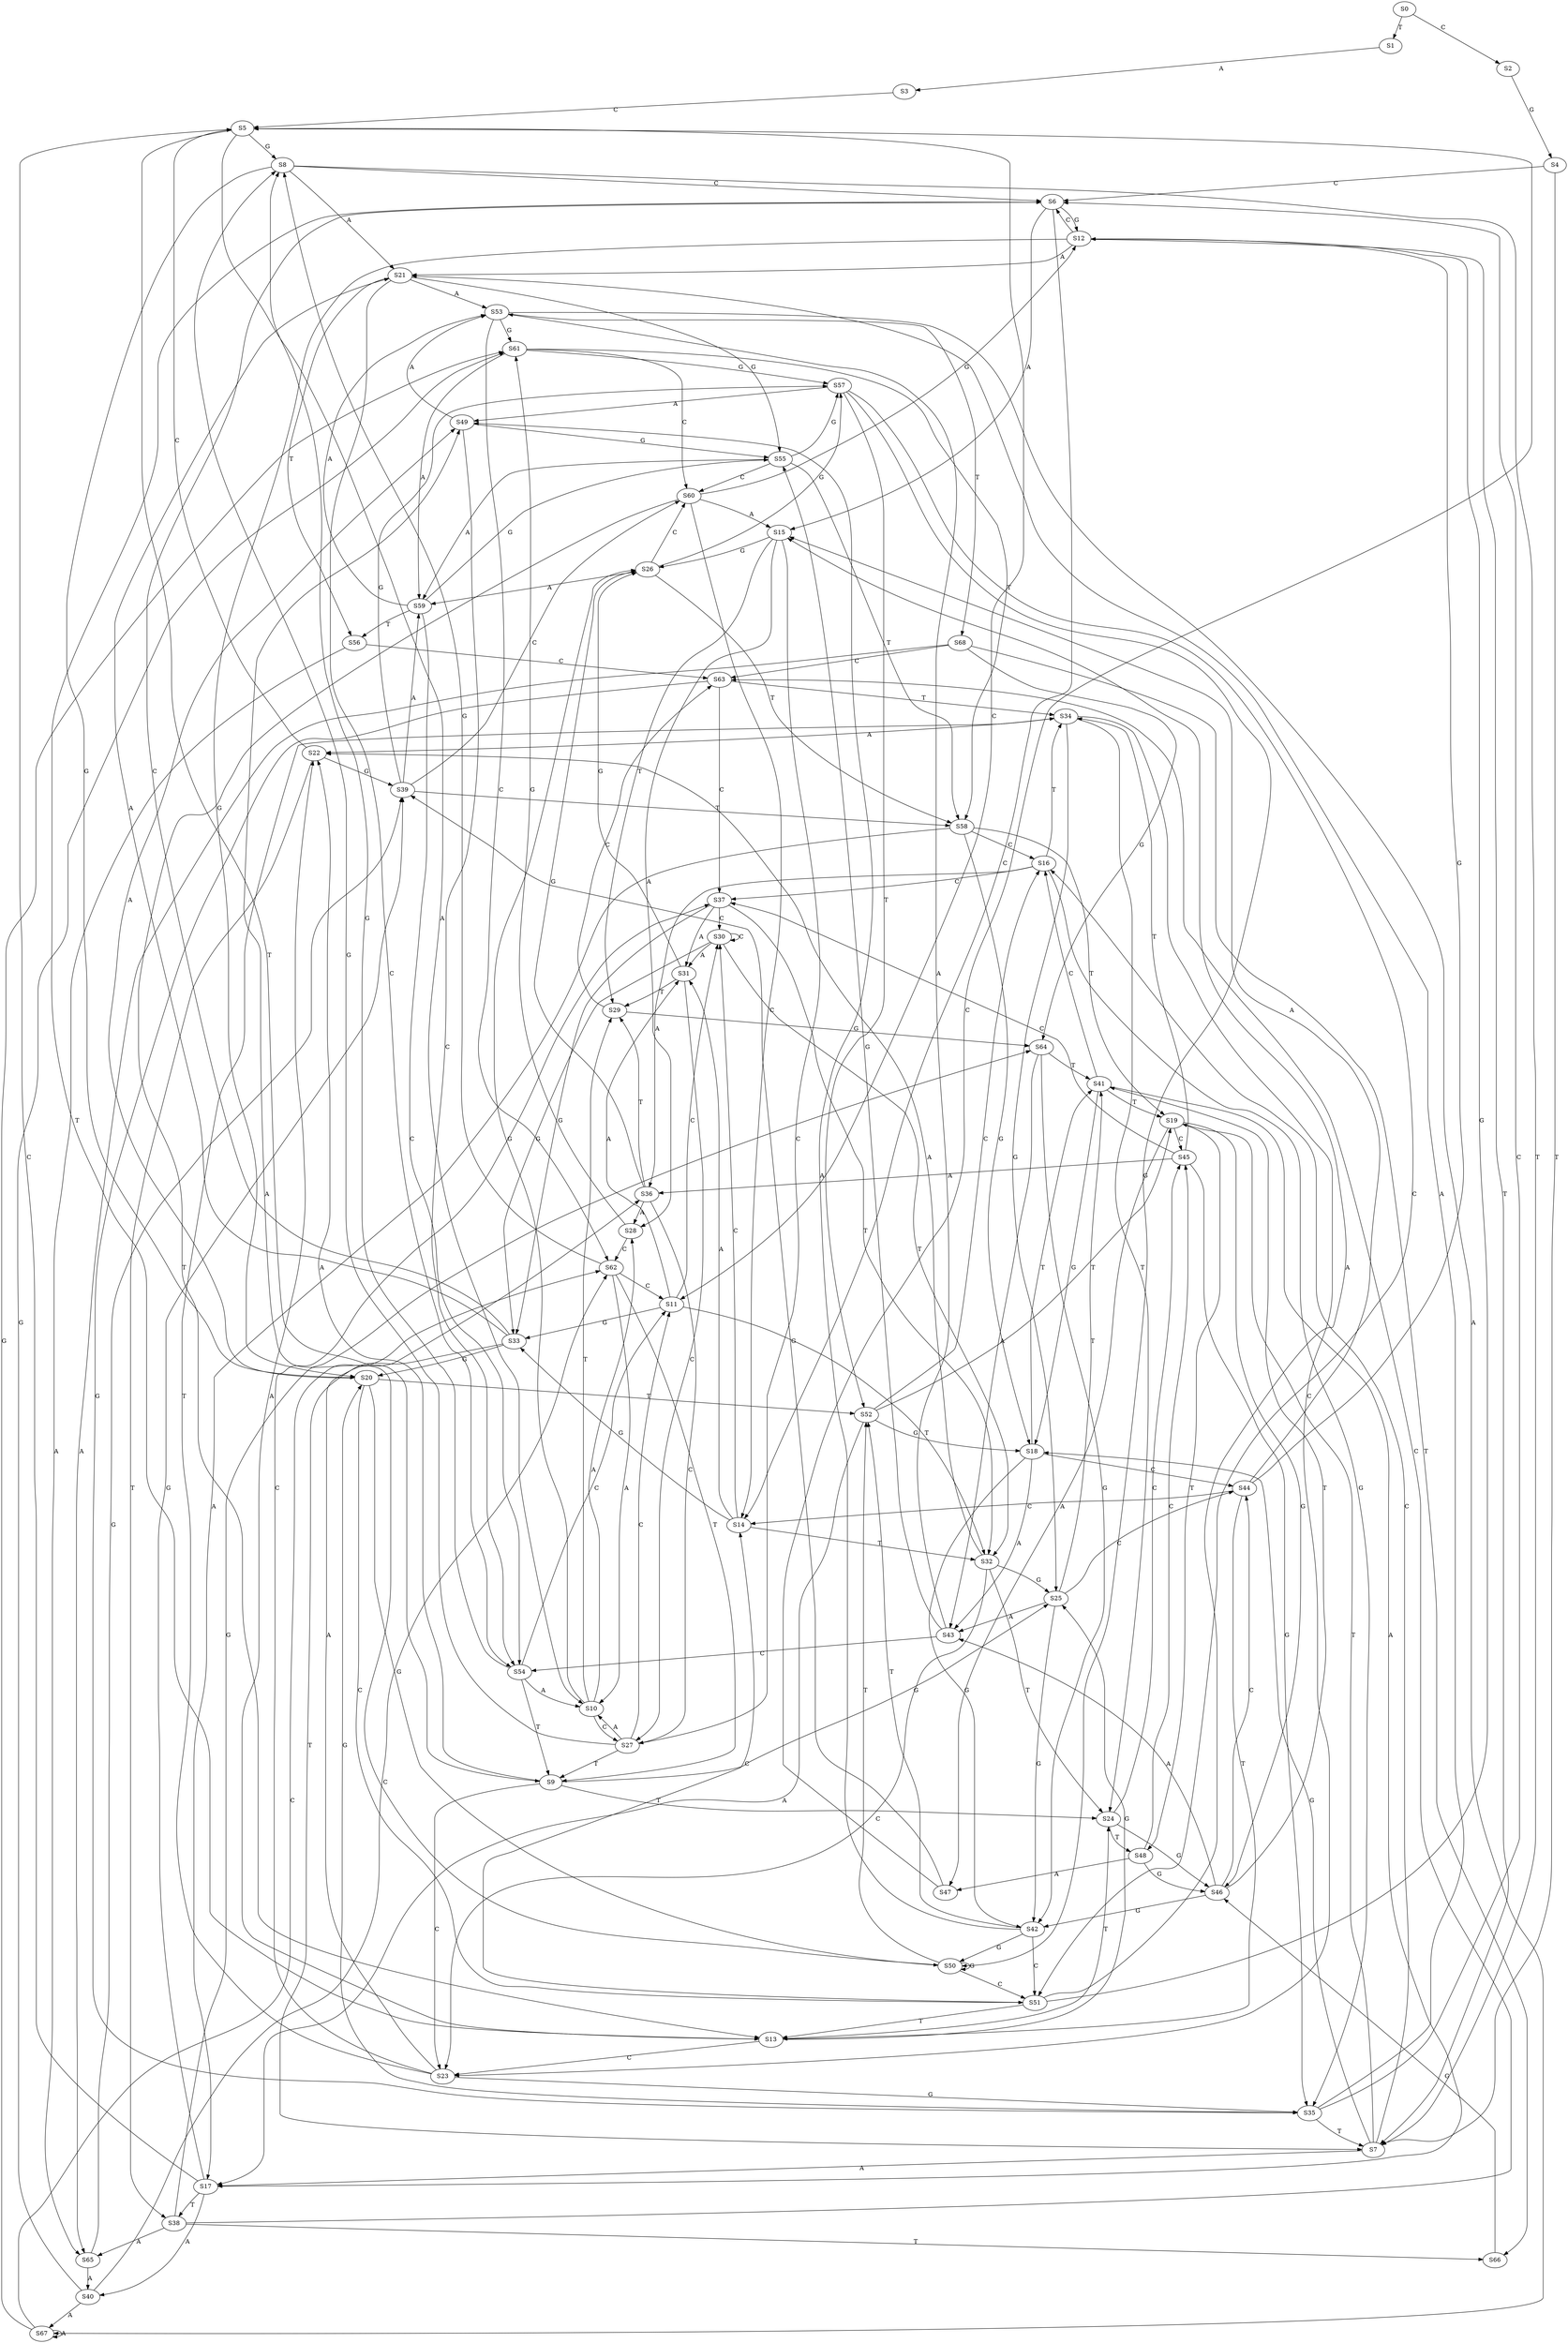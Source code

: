 strict digraph  {
	S0 -> S1 [ label = T ];
	S0 -> S2 [ label = C ];
	S1 -> S3 [ label = A ];
	S2 -> S4 [ label = G ];
	S3 -> S5 [ label = C ];
	S4 -> S6 [ label = C ];
	S4 -> S7 [ label = T ];
	S5 -> S8 [ label = G ];
	S5 -> S9 [ label = T ];
	S5 -> S10 [ label = A ];
	S5 -> S11 [ label = C ];
	S6 -> S12 [ label = G ];
	S6 -> S13 [ label = T ];
	S6 -> S14 [ label = C ];
	S6 -> S15 [ label = A ];
	S7 -> S16 [ label = C ];
	S7 -> S17 [ label = A ];
	S7 -> S18 [ label = G ];
	S7 -> S19 [ label = T ];
	S8 -> S20 [ label = G ];
	S8 -> S21 [ label = A ];
	S8 -> S7 [ label = T ];
	S8 -> S6 [ label = C ];
	S9 -> S22 [ label = A ];
	S9 -> S23 [ label = C ];
	S9 -> S24 [ label = T ];
	S9 -> S25 [ label = G ];
	S10 -> S26 [ label = G ];
	S10 -> S27 [ label = C ];
	S10 -> S28 [ label = A ];
	S10 -> S29 [ label = T ];
	S11 -> S30 [ label = C ];
	S11 -> S31 [ label = A ];
	S11 -> S32 [ label = T ];
	S11 -> S33 [ label = G ];
	S12 -> S20 [ label = G ];
	S12 -> S21 [ label = A ];
	S12 -> S7 [ label = T ];
	S12 -> S6 [ label = C ];
	S13 -> S22 [ label = A ];
	S13 -> S23 [ label = C ];
	S13 -> S24 [ label = T ];
	S13 -> S25 [ label = G ];
	S14 -> S33 [ label = G ];
	S14 -> S31 [ label = A ];
	S14 -> S32 [ label = T ];
	S14 -> S30 [ label = C ];
	S15 -> S26 [ label = G ];
	S15 -> S27 [ label = C ];
	S15 -> S28 [ label = A ];
	S15 -> S29 [ label = T ];
	S16 -> S34 [ label = T ];
	S16 -> S35 [ label = G ];
	S16 -> S36 [ label = A ];
	S16 -> S37 [ label = C ];
	S17 -> S38 [ label = T ];
	S17 -> S39 [ label = G ];
	S17 -> S40 [ label = A ];
	S17 -> S5 [ label = C ];
	S18 -> S41 [ label = T ];
	S18 -> S42 [ label = G ];
	S18 -> S43 [ label = A ];
	S18 -> S44 [ label = C ];
	S19 -> S45 [ label = C ];
	S19 -> S46 [ label = G ];
	S19 -> S47 [ label = A ];
	S19 -> S48 [ label = T ];
	S20 -> S49 [ label = A ];
	S20 -> S50 [ label = G ];
	S20 -> S51 [ label = C ];
	S20 -> S52 [ label = T ];
	S21 -> S53 [ label = A ];
	S21 -> S54 [ label = C ];
	S21 -> S55 [ label = G ];
	S21 -> S56 [ label = T ];
	S22 -> S39 [ label = G ];
	S22 -> S38 [ label = T ];
	S22 -> S5 [ label = C ];
	S23 -> S34 [ label = T ];
	S23 -> S35 [ label = G ];
	S23 -> S37 [ label = C ];
	S23 -> S36 [ label = A ];
	S24 -> S45 [ label = C ];
	S24 -> S48 [ label = T ];
	S24 -> S46 [ label = G ];
	S25 -> S43 [ label = A ];
	S25 -> S44 [ label = C ];
	S25 -> S42 [ label = G ];
	S25 -> S41 [ label = T ];
	S26 -> S57 [ label = G ];
	S26 -> S58 [ label = T ];
	S26 -> S59 [ label = A ];
	S26 -> S60 [ label = C ];
	S27 -> S9 [ label = T ];
	S27 -> S8 [ label = G ];
	S27 -> S10 [ label = A ];
	S27 -> S11 [ label = C ];
	S28 -> S61 [ label = G ];
	S28 -> S62 [ label = C ];
	S29 -> S63 [ label = C ];
	S29 -> S64 [ label = G ];
	S30 -> S33 [ label = G ];
	S30 -> S30 [ label = C ];
	S30 -> S31 [ label = A ];
	S30 -> S32 [ label = T ];
	S31 -> S26 [ label = G ];
	S31 -> S29 [ label = T ];
	S31 -> S27 [ label = C ];
	S32 -> S25 [ label = G ];
	S32 -> S23 [ label = C ];
	S32 -> S24 [ label = T ];
	S32 -> S22 [ label = A ];
	S33 -> S21 [ label = A ];
	S33 -> S20 [ label = G ];
	S33 -> S7 [ label = T ];
	S33 -> S6 [ label = C ];
	S34 -> S25 [ label = G ];
	S34 -> S23 [ label = C ];
	S34 -> S22 [ label = A ];
	S34 -> S24 [ label = T ];
	S35 -> S20 [ label = G ];
	S35 -> S7 [ label = T ];
	S35 -> S6 [ label = C ];
	S35 -> S21 [ label = A ];
	S36 -> S29 [ label = T ];
	S36 -> S27 [ label = C ];
	S36 -> S28 [ label = A ];
	S36 -> S26 [ label = G ];
	S37 -> S30 [ label = C ];
	S37 -> S31 [ label = A ];
	S37 -> S32 [ label = T ];
	S37 -> S33 [ label = G ];
	S38 -> S63 [ label = C ];
	S38 -> S65 [ label = A ];
	S38 -> S66 [ label = T ];
	S38 -> S64 [ label = G ];
	S39 -> S58 [ label = T ];
	S39 -> S59 [ label = A ];
	S39 -> S60 [ label = C ];
	S39 -> S57 [ label = G ];
	S40 -> S61 [ label = G ];
	S40 -> S67 [ label = A ];
	S40 -> S62 [ label = C ];
	S41 -> S16 [ label = C ];
	S41 -> S19 [ label = T ];
	S41 -> S18 [ label = G ];
	S41 -> S17 [ label = A ];
	S42 -> S50 [ label = G ];
	S42 -> S51 [ label = C ];
	S42 -> S49 [ label = A ];
	S42 -> S52 [ label = T ];
	S43 -> S55 [ label = G ];
	S43 -> S54 [ label = C ];
	S43 -> S53 [ label = A ];
	S44 -> S14 [ label = C ];
	S44 -> S12 [ label = G ];
	S44 -> S13 [ label = T ];
	S44 -> S15 [ label = A ];
	S45 -> S36 [ label = A ];
	S45 -> S37 [ label = C ];
	S45 -> S35 [ label = G ];
	S45 -> S34 [ label = T ];
	S46 -> S42 [ label = G ];
	S46 -> S44 [ label = C ];
	S46 -> S41 [ label = T ];
	S46 -> S43 [ label = A ];
	S47 -> S5 [ label = C ];
	S47 -> S39 [ label = G ];
	S48 -> S46 [ label = G ];
	S48 -> S45 [ label = C ];
	S48 -> S47 [ label = A ];
	S49 -> S53 [ label = A ];
	S49 -> S55 [ label = G ];
	S49 -> S54 [ label = C ];
	S50 -> S52 [ label = T ];
	S50 -> S51 [ label = C ];
	S50 -> S50 [ label = G ];
	S50 -> S49 [ label = A ];
	S51 -> S13 [ label = T ];
	S51 -> S14 [ label = C ];
	S51 -> S15 [ label = A ];
	S51 -> S12 [ label = G ];
	S52 -> S17 [ label = A ];
	S52 -> S16 [ label = C ];
	S52 -> S18 [ label = G ];
	S52 -> S19 [ label = T ];
	S53 -> S68 [ label = T ];
	S53 -> S62 [ label = C ];
	S53 -> S67 [ label = A ];
	S53 -> S61 [ label = G ];
	S54 -> S9 [ label = T ];
	S54 -> S8 [ label = G ];
	S54 -> S11 [ label = C ];
	S54 -> S10 [ label = A ];
	S55 -> S58 [ label = T ];
	S55 -> S57 [ label = G ];
	S55 -> S59 [ label = A ];
	S55 -> S60 [ label = C ];
	S56 -> S65 [ label = A ];
	S56 -> S63 [ label = C ];
	S57 -> S49 [ label = A ];
	S57 -> S50 [ label = G ];
	S57 -> S52 [ label = T ];
	S57 -> S51 [ label = C ];
	S58 -> S17 [ label = A ];
	S58 -> S16 [ label = C ];
	S58 -> S18 [ label = G ];
	S58 -> S19 [ label = T ];
	S59 -> S53 [ label = A ];
	S59 -> S54 [ label = C ];
	S59 -> S56 [ label = T ];
	S59 -> S55 [ label = G ];
	S60 -> S14 [ label = C ];
	S60 -> S15 [ label = A ];
	S60 -> S12 [ label = G ];
	S60 -> S13 [ label = T ];
	S61 -> S58 [ label = T ];
	S61 -> S59 [ label = A ];
	S61 -> S60 [ label = C ];
	S61 -> S57 [ label = G ];
	S62 -> S10 [ label = A ];
	S62 -> S11 [ label = C ];
	S62 -> S8 [ label = G ];
	S62 -> S9 [ label = T ];
	S63 -> S37 [ label = C ];
	S63 -> S35 [ label = G ];
	S63 -> S34 [ label = T ];
	S64 -> S42 [ label = G ];
	S64 -> S43 [ label = A ];
	S64 -> S41 [ label = T ];
	S65 -> S39 [ label = G ];
	S65 -> S40 [ label = A ];
	S66 -> S46 [ label = G ];
	S67 -> S61 [ label = G ];
	S67 -> S62 [ label = C ];
	S67 -> S67 [ label = A ];
	S68 -> S65 [ label = A ];
	S68 -> S63 [ label = C ];
	S68 -> S64 [ label = G ];
	S68 -> S66 [ label = T ];
}
